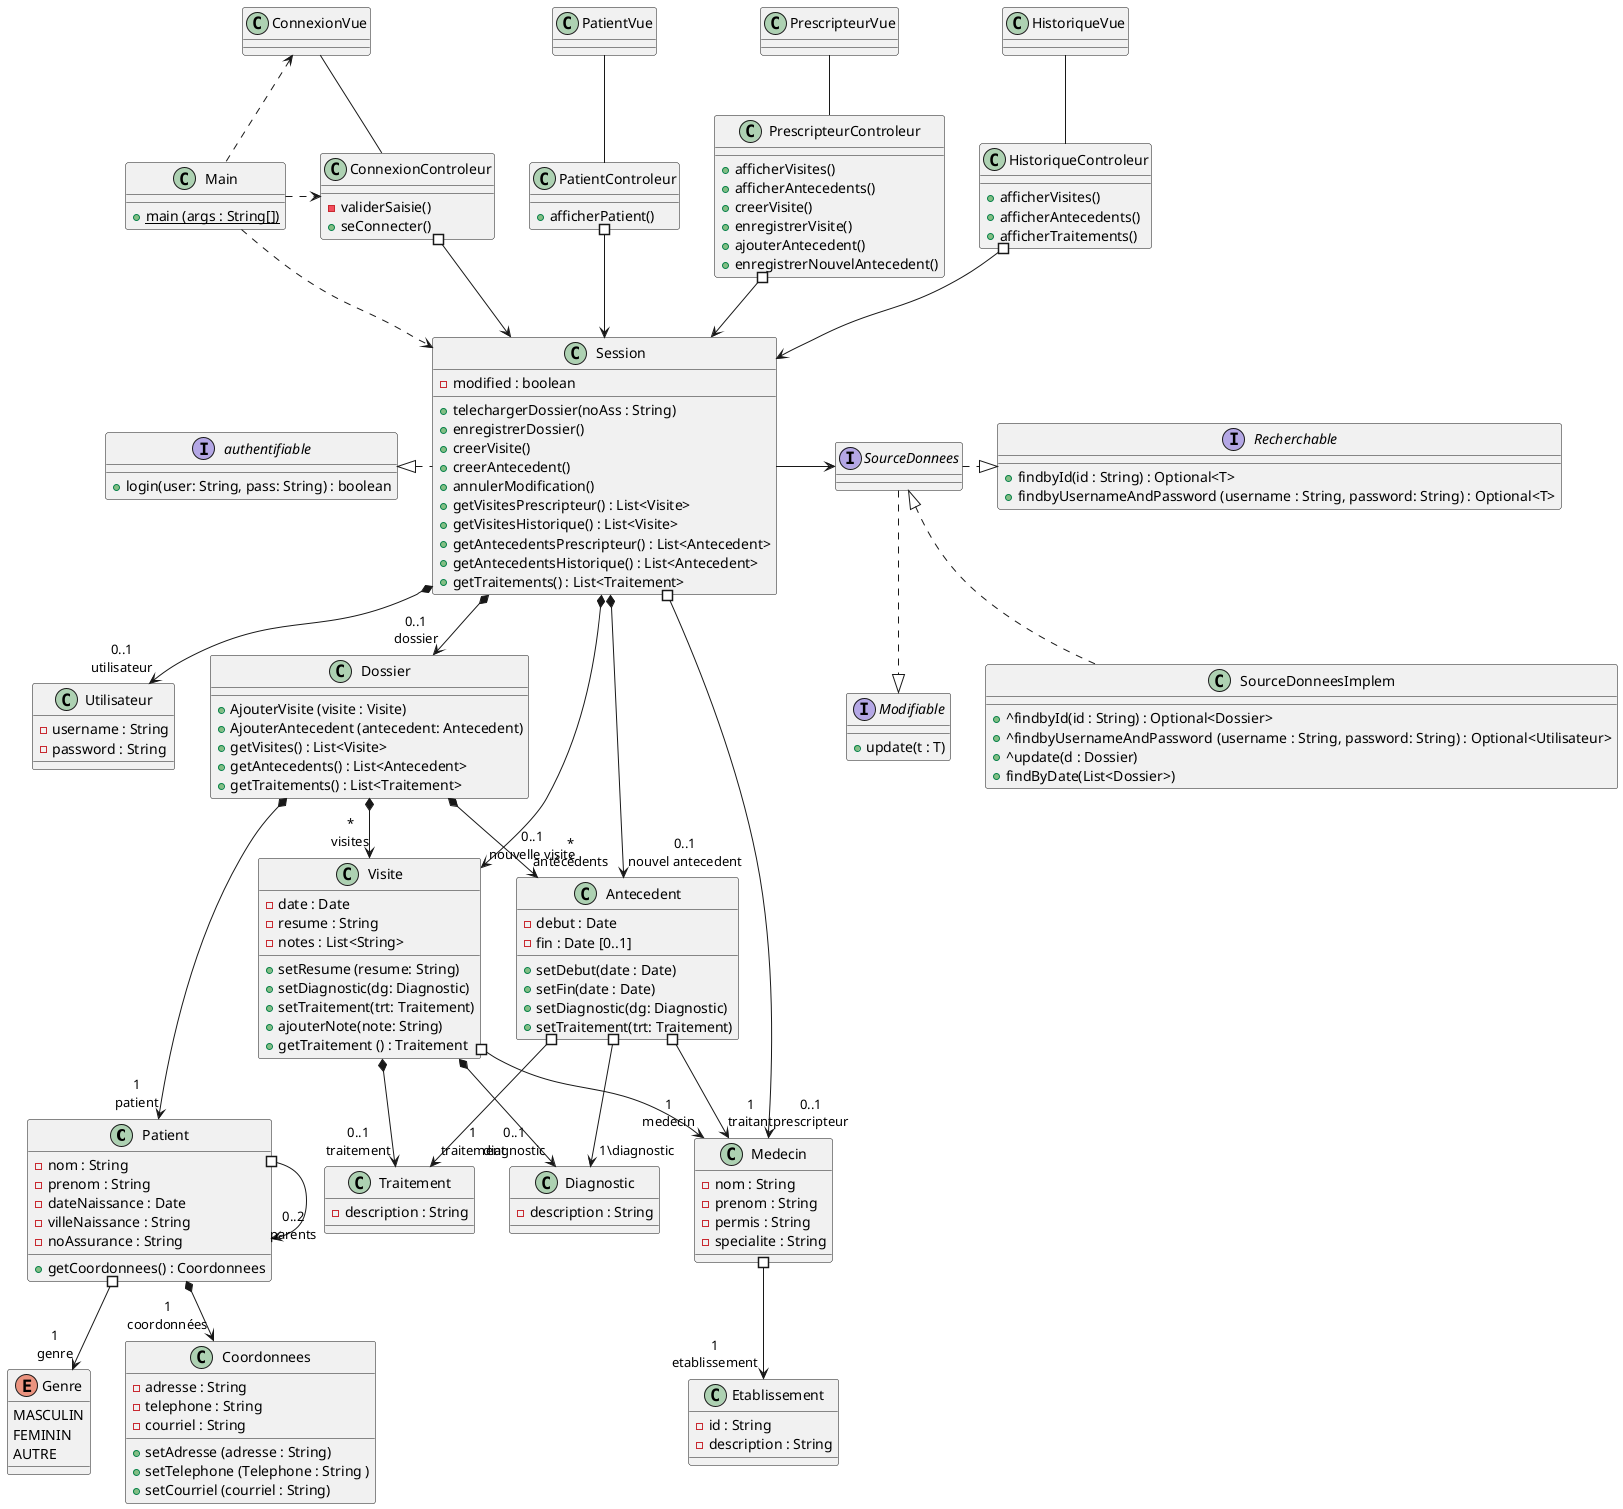 @startuml

class Patient {
    - nom : String 
    - prenom : String
    - dateNaissance : Date 
    - villeNaissance : String
    - noAssurance : String
    + getCoordonnees() : Coordonnees
}

class Coordonnees {
    - adresse : String
    - telephone : String
    - courriel : String
    + setAdresse (adresse : String)
    + setTelephone (Telephone : String )
    + setCourriel (courriel : String)
}

enum Genre {
    MASCULIN
    FEMININ
    AUTRE
}

class Dossier {
    + AjouterVisite (visite : Visite)
    + AjouterAntecedent (antecedent: Antecedent)
    + getVisites() : List<Visite>
    + getAntecedents() : List<Antecedent>
    + getTraitements() : List<Traitement>
}

class Visite {
    - date : Date
    - resume : String
    - notes : List<String>
    + setResume (resume: String)
    + setDiagnostic(dg: Diagnostic)
    + setTraitement(trt: Traitement)
    + ajouterNote(note: String)
    + getTraitement () : Traitement
}

class Antecedent {
    - debut : Date
    - fin : Date [0..1]
    + setDebut(date : Date)
    + setFin(date : Date)
    + setDiagnostic(dg: Diagnostic)
    + setTraitement(trt: Traitement)
}

class Diagnostic {
    - description : String
}

class Traitement {
    - description : String
}

class Medecin {
    - nom : String 
    - prenom : String
    - permis : String
    - specialite : String
}

class Etablissement {
    - id : String
    - description : String
}

class Utilisateur { 
    - username : String 
    - password : String 
    } 

Interface SourceDonnees {
    
}

interface Recherchable {
    + findbyId(id : String) : Optional<T>
    + findbyUsernameAndPassword (username : String, password: String) : Optional<T>
}

interface Modifiable {
    + update(t : T)
}

class SourceDonneesImplem {
    + ^findbyId(id : String) : Optional<Dossier>
    + ^findbyUsernameAndPassword (username : String, password: String) : Optional<Utilisateur>
    + ^update(d : Dossier)
    + findByDate(List<Dossier>)
}

class Session {
    - modified : boolean
    + telechargerDossier(noAss : String)
    + enregistrerDossier()
    + creerVisite()
    + creerAntecedent()
    + annulerModification()
    + getVisitesPrescripteur() : List<Visite>
    + getVisitesHistorique() : List<Visite>
    + getAntecedentsPrescripteur() : List<Antecedent>
    + getAntecedentsHistorique() : List<Antecedent>
    + getTraitements() : List<Traitement>
}

interface authentifiable {
    + login(user: String, pass: String) : boolean
}

class ConnexionVue {
}

class ConnexionControleur {
    - validerSaisie()
    + seConnecter()
}

class PatientVue{

}

class PrescripteurVue {

}

class HistoriqueVue {

}

class PatientControleur {
    + afficherPatient()
}

class PrescripteurControleur {
    + afficherVisites()
    + afficherAntecedents()
    + creerVisite()
    + enregistrerVisite()
    + ajouterAntecedent()
    + enregistrerNouvelAntecedent()
}

class HistoriqueControleur {
    + afficherVisites()
    + afficherAntecedents()
    + afficherTraitements()
}

class Main {
    + {static} main (args : String[])
}

Patient *--> "1\ncoordonnées" Coordonnees
Patient #--> "0..2\nparents" Patient
Patient #--> "1\ngenre" Genre

Dossier *--> "*\nvisites" Visite
Dossier *--> "*\nantécédents" Antecedent
Dossier *---> "1\npatient" Patient

Visite *--> "0..1\ndiagnostic" Diagnostic
Visite *--> "0..1\ntraitement" Traitement
Visite #--> "1\nmedecin" Medecin

Antecedent #--> "1\ntraitant" Medecin
Antecedent #--> "1\diagnostic" Diagnostic
Antecedent #--> "1\ntraitement" Traitement



Medecin #--> "1\netablissement" Etablissement



Session *--> "0..1\ndossier" Dossier

Session -> SourceDonnees
Session *--> "0..1\nnouvelle visite" Visite
Session *--> "0..1\nnouvel antecedent" Antecedent
Session *--> "0..1\nutilisateur" Utilisateur 
Session .l.|> authentifiable
Session #--> "0..1\nprescripteur" Medecin

SourceDonnees .d.|> Modifiable
SourceDonnees  .|> Recherchable
SourceDonnees <|.. SourceDonneesImplem

ConnexionVue -- ConnexionControleur
PatientVue --PatientControleur
PrescripteurVue -- PrescripteurControleur
HistoriqueVue -- HistoriqueControleur 

ConnexionControleur #--> Session
PatientControleur #--> Session
PrescripteurControleur #--> Session
HistoriqueControleur #--> Session


ConnexionVue <.. Main
Main .> ConnexionControleur
Main ..> Session

@enduml